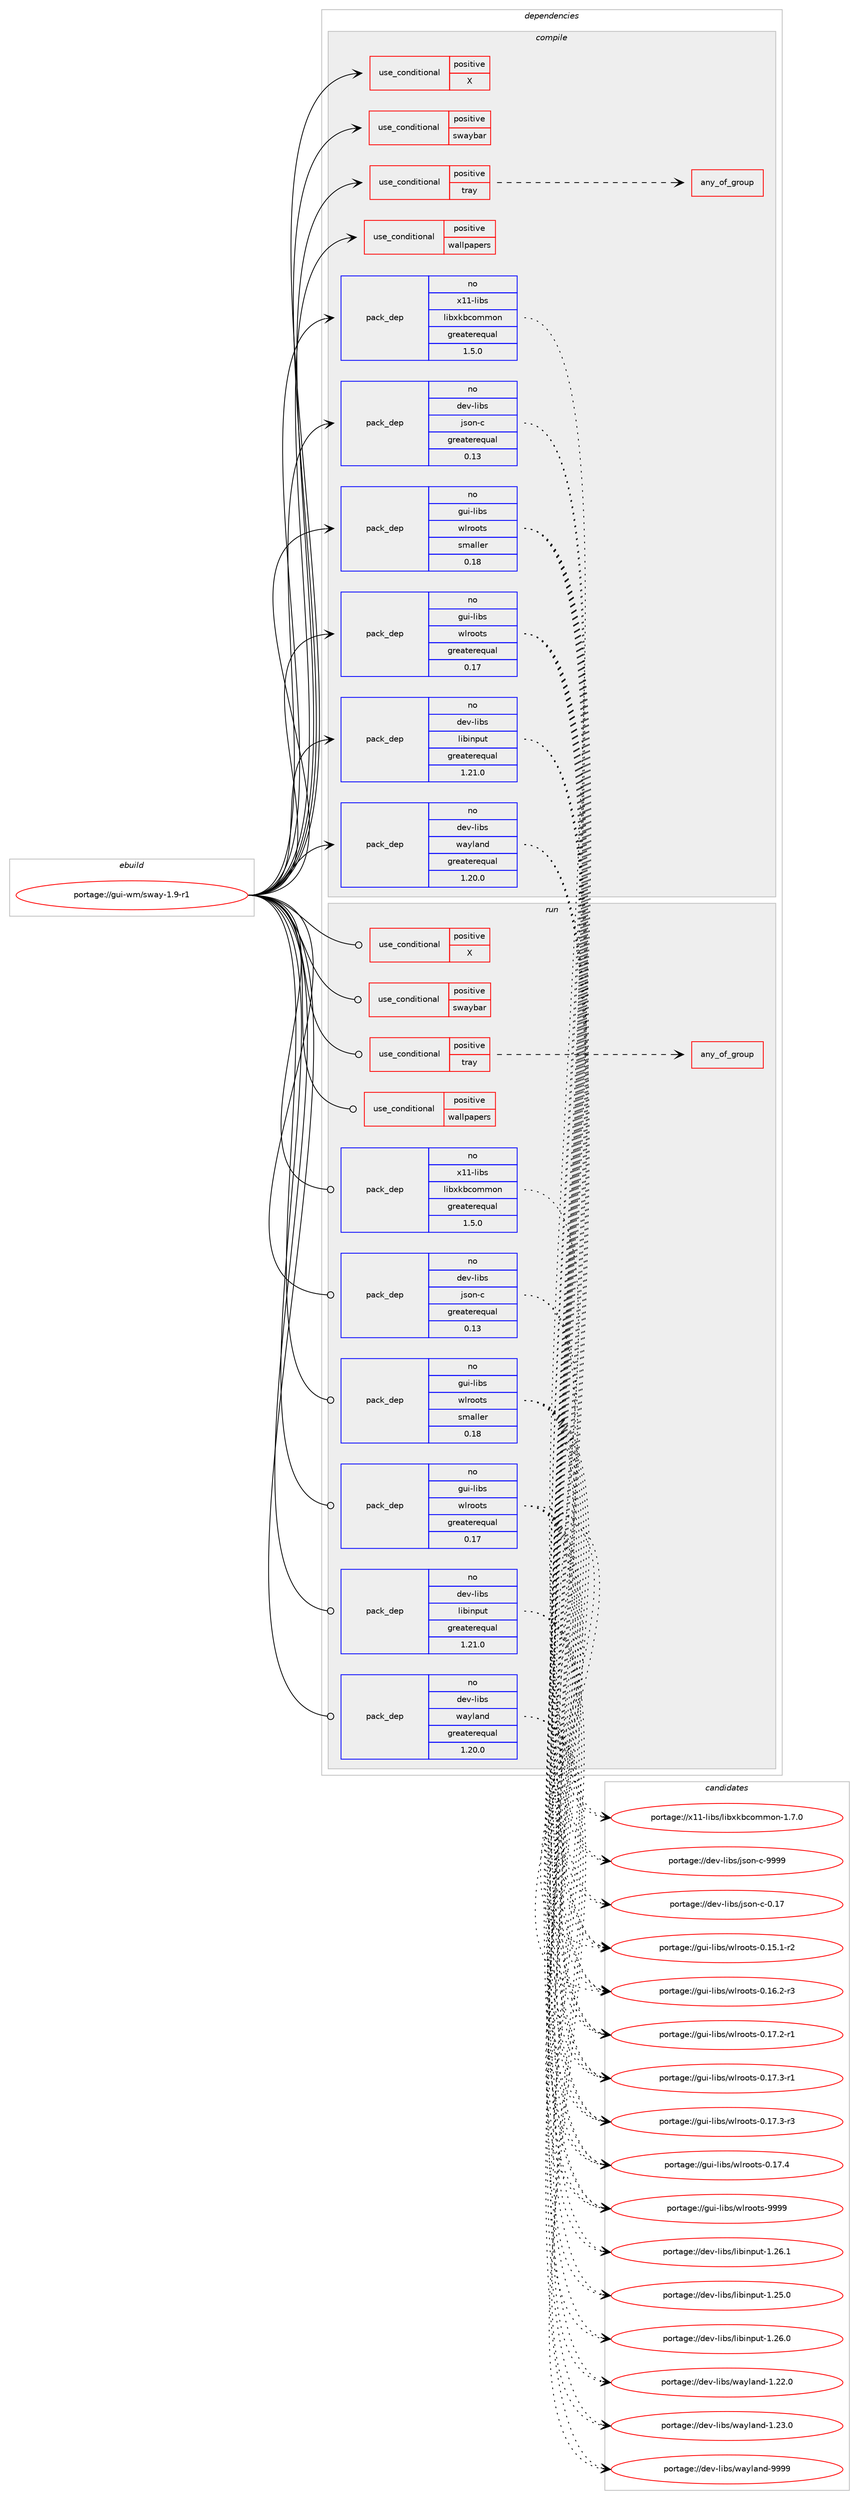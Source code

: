 digraph prolog {

# *************
# Graph options
# *************

newrank=true;
concentrate=true;
compound=true;
graph [rankdir=LR,fontname=Helvetica,fontsize=10,ranksep=1.5];#, ranksep=2.5, nodesep=0.2];
edge  [arrowhead=vee];
node  [fontname=Helvetica,fontsize=10];

# **********
# The ebuild
# **********

subgraph cluster_leftcol {
color=gray;
rank=same;
label=<<i>ebuild</i>>;
id [label="portage://gui-wm/sway-1.9-r1", color=red, width=4, href="../gui-wm/sway-1.9-r1.svg"];
}

# ****************
# The dependencies
# ****************

subgraph cluster_midcol {
color=gray;
label=<<i>dependencies</i>>;
subgraph cluster_compile {
fillcolor="#eeeeee";
style=filled;
label=<<i>compile</i>>;
subgraph cond65216 {
dependency122045 [label=<<TABLE BORDER="0" CELLBORDER="1" CELLSPACING="0" CELLPADDING="4"><TR><TD ROWSPAN="3" CELLPADDING="10">use_conditional</TD></TR><TR><TD>positive</TD></TR><TR><TD>X</TD></TR></TABLE>>, shape=none, color=red];
# *** BEGIN UNKNOWN DEPENDENCY TYPE (TODO) ***
# dependency122045 -> package_dependency(portage://gui-wm/sway-1.9-r1,install,no,x11-libs,libxcb,none,[,,],[slot(0),equal],[])
# *** END UNKNOWN DEPENDENCY TYPE (TODO) ***

# *** BEGIN UNKNOWN DEPENDENCY TYPE (TODO) ***
# dependency122045 -> package_dependency(portage://gui-wm/sway-1.9-r1,install,no,x11-libs,xcb-util-wm,none,[,,],[],[])
# *** END UNKNOWN DEPENDENCY TYPE (TODO) ***

}
id:e -> dependency122045:w [weight=20,style="solid",arrowhead="vee"];
subgraph cond65217 {
dependency122046 [label=<<TABLE BORDER="0" CELLBORDER="1" CELLSPACING="0" CELLPADDING="4"><TR><TD ROWSPAN="3" CELLPADDING="10">use_conditional</TD></TR><TR><TD>positive</TD></TR><TR><TD>swaybar</TD></TR></TABLE>>, shape=none, color=red];
# *** BEGIN UNKNOWN DEPENDENCY TYPE (TODO) ***
# dependency122046 -> package_dependency(portage://gui-wm/sway-1.9-r1,install,no,x11-libs,gdk-pixbuf,none,[,,],[slot(2)],[])
# *** END UNKNOWN DEPENDENCY TYPE (TODO) ***

}
id:e -> dependency122046:w [weight=20,style="solid",arrowhead="vee"];
subgraph cond65218 {
dependency122047 [label=<<TABLE BORDER="0" CELLBORDER="1" CELLSPACING="0" CELLPADDING="4"><TR><TD ROWSPAN="3" CELLPADDING="10">use_conditional</TD></TR><TR><TD>positive</TD></TR><TR><TD>tray</TD></TR></TABLE>>, shape=none, color=red];
subgraph any1438 {
dependency122048 [label=<<TABLE BORDER="0" CELLBORDER="1" CELLSPACING="0" CELLPADDING="4"><TR><TD CELLPADDING="10">any_of_group</TD></TR></TABLE>>, shape=none, color=red];# *** BEGIN UNKNOWN DEPENDENCY TYPE (TODO) ***
# dependency122048 -> package_dependency(portage://gui-wm/sway-1.9-r1,install,no,sys-apps,systemd,none,[,,],[],[])
# *** END UNKNOWN DEPENDENCY TYPE (TODO) ***

# *** BEGIN UNKNOWN DEPENDENCY TYPE (TODO) ***
# dependency122048 -> package_dependency(portage://gui-wm/sway-1.9-r1,install,no,sys-auth,elogind,none,[,,],[],[])
# *** END UNKNOWN DEPENDENCY TYPE (TODO) ***

# *** BEGIN UNKNOWN DEPENDENCY TYPE (TODO) ***
# dependency122048 -> package_dependency(portage://gui-wm/sway-1.9-r1,install,no,sys-libs,basu,none,[,,],[],[])
# *** END UNKNOWN DEPENDENCY TYPE (TODO) ***

}
dependency122047:e -> dependency122048:w [weight=20,style="dashed",arrowhead="vee"];
}
id:e -> dependency122047:w [weight=20,style="solid",arrowhead="vee"];
subgraph cond65219 {
dependency122049 [label=<<TABLE BORDER="0" CELLBORDER="1" CELLSPACING="0" CELLPADDING="4"><TR><TD ROWSPAN="3" CELLPADDING="10">use_conditional</TD></TR><TR><TD>positive</TD></TR><TR><TD>wallpapers</TD></TR></TABLE>>, shape=none, color=red];
# *** BEGIN UNKNOWN DEPENDENCY TYPE (TODO) ***
# dependency122049 -> package_dependency(portage://gui-wm/sway-1.9-r1,install,no,gui-apps,swaybg,none,[,,],[],[use(enable(gdk-pixbuf),positive)])
# *** END UNKNOWN DEPENDENCY TYPE (TODO) ***

}
id:e -> dependency122049:w [weight=20,style="solid",arrowhead="vee"];
subgraph pack55239 {
dependency122050 [label=<<TABLE BORDER="0" CELLBORDER="1" CELLSPACING="0" CELLPADDING="4" WIDTH="220"><TR><TD ROWSPAN="6" CELLPADDING="30">pack_dep</TD></TR><TR><TD WIDTH="110">no</TD></TR><TR><TD>dev-libs</TD></TR><TR><TD>json-c</TD></TR><TR><TD>greaterequal</TD></TR><TR><TD>0.13</TD></TR></TABLE>>, shape=none, color=blue];
}
id:e -> dependency122050:w [weight=20,style="solid",arrowhead="vee"];
subgraph pack55240 {
dependency122051 [label=<<TABLE BORDER="0" CELLBORDER="1" CELLSPACING="0" CELLPADDING="4" WIDTH="220"><TR><TD ROWSPAN="6" CELLPADDING="30">pack_dep</TD></TR><TR><TD WIDTH="110">no</TD></TR><TR><TD>dev-libs</TD></TR><TR><TD>libinput</TD></TR><TR><TD>greaterequal</TD></TR><TR><TD>1.21.0</TD></TR></TABLE>>, shape=none, color=blue];
}
id:e -> dependency122051:w [weight=20,style="solid",arrowhead="vee"];
# *** BEGIN UNKNOWN DEPENDENCY TYPE (TODO) ***
# id -> package_dependency(portage://gui-wm/sway-1.9-r1,install,no,dev-libs,libpcre2,none,[,,],[],[])
# *** END UNKNOWN DEPENDENCY TYPE (TODO) ***

subgraph pack55241 {
dependency122052 [label=<<TABLE BORDER="0" CELLBORDER="1" CELLSPACING="0" CELLPADDING="4" WIDTH="220"><TR><TD ROWSPAN="6" CELLPADDING="30">pack_dep</TD></TR><TR><TD WIDTH="110">no</TD></TR><TR><TD>dev-libs</TD></TR><TR><TD>wayland</TD></TR><TR><TD>greaterequal</TD></TR><TR><TD>1.20.0</TD></TR></TABLE>>, shape=none, color=blue];
}
id:e -> dependency122052:w [weight=20,style="solid",arrowhead="vee"];
subgraph pack55242 {
dependency122053 [label=<<TABLE BORDER="0" CELLBORDER="1" CELLSPACING="0" CELLPADDING="4" WIDTH="220"><TR><TD ROWSPAN="6" CELLPADDING="30">pack_dep</TD></TR><TR><TD WIDTH="110">no</TD></TR><TR><TD>gui-libs</TD></TR><TR><TD>wlroots</TD></TR><TR><TD>greaterequal</TD></TR><TR><TD>0.17</TD></TR></TABLE>>, shape=none, color=blue];
}
id:e -> dependency122053:w [weight=20,style="solid",arrowhead="vee"];
subgraph pack55243 {
dependency122054 [label=<<TABLE BORDER="0" CELLBORDER="1" CELLSPACING="0" CELLPADDING="4" WIDTH="220"><TR><TD ROWSPAN="6" CELLPADDING="30">pack_dep</TD></TR><TR><TD WIDTH="110">no</TD></TR><TR><TD>gui-libs</TD></TR><TR><TD>wlroots</TD></TR><TR><TD>smaller</TD></TR><TR><TD>0.18</TD></TR></TABLE>>, shape=none, color=blue];
}
id:e -> dependency122054:w [weight=20,style="solid",arrowhead="vee"];
# *** BEGIN UNKNOWN DEPENDENCY TYPE (TODO) ***
# id -> package_dependency(portage://gui-wm/sway-1.9-r1,install,no,media-libs,libglvnd,none,[,,],[],[])
# *** END UNKNOWN DEPENDENCY TYPE (TODO) ***

# *** BEGIN UNKNOWN DEPENDENCY TYPE (TODO) ***
# id -> package_dependency(portage://gui-wm/sway-1.9-r1,install,no,sys-auth,seatd,none,[,,],any_same_slot,[])
# *** END UNKNOWN DEPENDENCY TYPE (TODO) ***

# *** BEGIN UNKNOWN DEPENDENCY TYPE (TODO) ***
# id -> package_dependency(portage://gui-wm/sway-1.9-r1,install,no,virtual,libudev,none,[,,],[],[])
# *** END UNKNOWN DEPENDENCY TYPE (TODO) ***

# *** BEGIN UNKNOWN DEPENDENCY TYPE (TODO) ***
# id -> package_dependency(portage://gui-wm/sway-1.9-r1,install,no,x11-libs,cairo,none,[,,],[],[])
# *** END UNKNOWN DEPENDENCY TYPE (TODO) ***

subgraph pack55244 {
dependency122055 [label=<<TABLE BORDER="0" CELLBORDER="1" CELLSPACING="0" CELLPADDING="4" WIDTH="220"><TR><TD ROWSPAN="6" CELLPADDING="30">pack_dep</TD></TR><TR><TD WIDTH="110">no</TD></TR><TR><TD>x11-libs</TD></TR><TR><TD>libxkbcommon</TD></TR><TR><TD>greaterequal</TD></TR><TR><TD>1.5.0</TD></TR></TABLE>>, shape=none, color=blue];
}
id:e -> dependency122055:w [weight=20,style="solid",arrowhead="vee"];
# *** BEGIN UNKNOWN DEPENDENCY TYPE (TODO) ***
# id -> package_dependency(portage://gui-wm/sway-1.9-r1,install,no,x11-libs,pango,none,[,,],[],[])
# *** END UNKNOWN DEPENDENCY TYPE (TODO) ***

# *** BEGIN UNKNOWN DEPENDENCY TYPE (TODO) ***
# id -> package_dependency(portage://gui-wm/sway-1.9-r1,install,no,x11-libs,pixman,none,[,,],[],[])
# *** END UNKNOWN DEPENDENCY TYPE (TODO) ***

}
subgraph cluster_compileandrun {
fillcolor="#eeeeee";
style=filled;
label=<<i>compile and run</i>>;
}
subgraph cluster_run {
fillcolor="#eeeeee";
style=filled;
label=<<i>run</i>>;
subgraph cond65220 {
dependency122056 [label=<<TABLE BORDER="0" CELLBORDER="1" CELLSPACING="0" CELLPADDING="4"><TR><TD ROWSPAN="3" CELLPADDING="10">use_conditional</TD></TR><TR><TD>positive</TD></TR><TR><TD>X</TD></TR></TABLE>>, shape=none, color=red];
# *** BEGIN UNKNOWN DEPENDENCY TYPE (TODO) ***
# dependency122056 -> package_dependency(portage://gui-wm/sway-1.9-r1,run,no,x11-libs,libxcb,none,[,,],[slot(0),equal],[])
# *** END UNKNOWN DEPENDENCY TYPE (TODO) ***

# *** BEGIN UNKNOWN DEPENDENCY TYPE (TODO) ***
# dependency122056 -> package_dependency(portage://gui-wm/sway-1.9-r1,run,no,x11-libs,xcb-util-wm,none,[,,],[],[])
# *** END UNKNOWN DEPENDENCY TYPE (TODO) ***

}
id:e -> dependency122056:w [weight=20,style="solid",arrowhead="odot"];
subgraph cond65221 {
dependency122057 [label=<<TABLE BORDER="0" CELLBORDER="1" CELLSPACING="0" CELLPADDING="4"><TR><TD ROWSPAN="3" CELLPADDING="10">use_conditional</TD></TR><TR><TD>positive</TD></TR><TR><TD>swaybar</TD></TR></TABLE>>, shape=none, color=red];
# *** BEGIN UNKNOWN DEPENDENCY TYPE (TODO) ***
# dependency122057 -> package_dependency(portage://gui-wm/sway-1.9-r1,run,no,x11-libs,gdk-pixbuf,none,[,,],[slot(2)],[])
# *** END UNKNOWN DEPENDENCY TYPE (TODO) ***

}
id:e -> dependency122057:w [weight=20,style="solid",arrowhead="odot"];
subgraph cond65222 {
dependency122058 [label=<<TABLE BORDER="0" CELLBORDER="1" CELLSPACING="0" CELLPADDING="4"><TR><TD ROWSPAN="3" CELLPADDING="10">use_conditional</TD></TR><TR><TD>positive</TD></TR><TR><TD>tray</TD></TR></TABLE>>, shape=none, color=red];
subgraph any1439 {
dependency122059 [label=<<TABLE BORDER="0" CELLBORDER="1" CELLSPACING="0" CELLPADDING="4"><TR><TD CELLPADDING="10">any_of_group</TD></TR></TABLE>>, shape=none, color=red];# *** BEGIN UNKNOWN DEPENDENCY TYPE (TODO) ***
# dependency122059 -> package_dependency(portage://gui-wm/sway-1.9-r1,run,no,sys-apps,systemd,none,[,,],[],[])
# *** END UNKNOWN DEPENDENCY TYPE (TODO) ***

# *** BEGIN UNKNOWN DEPENDENCY TYPE (TODO) ***
# dependency122059 -> package_dependency(portage://gui-wm/sway-1.9-r1,run,no,sys-auth,elogind,none,[,,],[],[])
# *** END UNKNOWN DEPENDENCY TYPE (TODO) ***

# *** BEGIN UNKNOWN DEPENDENCY TYPE (TODO) ***
# dependency122059 -> package_dependency(portage://gui-wm/sway-1.9-r1,run,no,sys-libs,basu,none,[,,],[],[])
# *** END UNKNOWN DEPENDENCY TYPE (TODO) ***

}
dependency122058:e -> dependency122059:w [weight=20,style="dashed",arrowhead="vee"];
}
id:e -> dependency122058:w [weight=20,style="solid",arrowhead="odot"];
subgraph cond65223 {
dependency122060 [label=<<TABLE BORDER="0" CELLBORDER="1" CELLSPACING="0" CELLPADDING="4"><TR><TD ROWSPAN="3" CELLPADDING="10">use_conditional</TD></TR><TR><TD>positive</TD></TR><TR><TD>wallpapers</TD></TR></TABLE>>, shape=none, color=red];
# *** BEGIN UNKNOWN DEPENDENCY TYPE (TODO) ***
# dependency122060 -> package_dependency(portage://gui-wm/sway-1.9-r1,run,no,gui-apps,swaybg,none,[,,],[],[use(enable(gdk-pixbuf),positive)])
# *** END UNKNOWN DEPENDENCY TYPE (TODO) ***

}
id:e -> dependency122060:w [weight=20,style="solid",arrowhead="odot"];
subgraph pack55245 {
dependency122061 [label=<<TABLE BORDER="0" CELLBORDER="1" CELLSPACING="0" CELLPADDING="4" WIDTH="220"><TR><TD ROWSPAN="6" CELLPADDING="30">pack_dep</TD></TR><TR><TD WIDTH="110">no</TD></TR><TR><TD>dev-libs</TD></TR><TR><TD>json-c</TD></TR><TR><TD>greaterequal</TD></TR><TR><TD>0.13</TD></TR></TABLE>>, shape=none, color=blue];
}
id:e -> dependency122061:w [weight=20,style="solid",arrowhead="odot"];
subgraph pack55246 {
dependency122062 [label=<<TABLE BORDER="0" CELLBORDER="1" CELLSPACING="0" CELLPADDING="4" WIDTH="220"><TR><TD ROWSPAN="6" CELLPADDING="30">pack_dep</TD></TR><TR><TD WIDTH="110">no</TD></TR><TR><TD>dev-libs</TD></TR><TR><TD>libinput</TD></TR><TR><TD>greaterequal</TD></TR><TR><TD>1.21.0</TD></TR></TABLE>>, shape=none, color=blue];
}
id:e -> dependency122062:w [weight=20,style="solid",arrowhead="odot"];
# *** BEGIN UNKNOWN DEPENDENCY TYPE (TODO) ***
# id -> package_dependency(portage://gui-wm/sway-1.9-r1,run,no,dev-libs,libpcre2,none,[,,],[],[])
# *** END UNKNOWN DEPENDENCY TYPE (TODO) ***

subgraph pack55247 {
dependency122063 [label=<<TABLE BORDER="0" CELLBORDER="1" CELLSPACING="0" CELLPADDING="4" WIDTH="220"><TR><TD ROWSPAN="6" CELLPADDING="30">pack_dep</TD></TR><TR><TD WIDTH="110">no</TD></TR><TR><TD>dev-libs</TD></TR><TR><TD>wayland</TD></TR><TR><TD>greaterequal</TD></TR><TR><TD>1.20.0</TD></TR></TABLE>>, shape=none, color=blue];
}
id:e -> dependency122063:w [weight=20,style="solid",arrowhead="odot"];
subgraph pack55248 {
dependency122064 [label=<<TABLE BORDER="0" CELLBORDER="1" CELLSPACING="0" CELLPADDING="4" WIDTH="220"><TR><TD ROWSPAN="6" CELLPADDING="30">pack_dep</TD></TR><TR><TD WIDTH="110">no</TD></TR><TR><TD>gui-libs</TD></TR><TR><TD>wlroots</TD></TR><TR><TD>greaterequal</TD></TR><TR><TD>0.17</TD></TR></TABLE>>, shape=none, color=blue];
}
id:e -> dependency122064:w [weight=20,style="solid",arrowhead="odot"];
subgraph pack55249 {
dependency122065 [label=<<TABLE BORDER="0" CELLBORDER="1" CELLSPACING="0" CELLPADDING="4" WIDTH="220"><TR><TD ROWSPAN="6" CELLPADDING="30">pack_dep</TD></TR><TR><TD WIDTH="110">no</TD></TR><TR><TD>gui-libs</TD></TR><TR><TD>wlroots</TD></TR><TR><TD>smaller</TD></TR><TR><TD>0.18</TD></TR></TABLE>>, shape=none, color=blue];
}
id:e -> dependency122065:w [weight=20,style="solid",arrowhead="odot"];
# *** BEGIN UNKNOWN DEPENDENCY TYPE (TODO) ***
# id -> package_dependency(portage://gui-wm/sway-1.9-r1,run,no,media-libs,libglvnd,none,[,,],[],[])
# *** END UNKNOWN DEPENDENCY TYPE (TODO) ***

# *** BEGIN UNKNOWN DEPENDENCY TYPE (TODO) ***
# id -> package_dependency(portage://gui-wm/sway-1.9-r1,run,no,sys-auth,seatd,none,[,,],any_same_slot,[])
# *** END UNKNOWN DEPENDENCY TYPE (TODO) ***

# *** BEGIN UNKNOWN DEPENDENCY TYPE (TODO) ***
# id -> package_dependency(portage://gui-wm/sway-1.9-r1,run,no,virtual,libudev,none,[,,],[],[])
# *** END UNKNOWN DEPENDENCY TYPE (TODO) ***

# *** BEGIN UNKNOWN DEPENDENCY TYPE (TODO) ***
# id -> package_dependency(portage://gui-wm/sway-1.9-r1,run,no,x11-libs,cairo,none,[,,],[],[])
# *** END UNKNOWN DEPENDENCY TYPE (TODO) ***

subgraph pack55250 {
dependency122066 [label=<<TABLE BORDER="0" CELLBORDER="1" CELLSPACING="0" CELLPADDING="4" WIDTH="220"><TR><TD ROWSPAN="6" CELLPADDING="30">pack_dep</TD></TR><TR><TD WIDTH="110">no</TD></TR><TR><TD>x11-libs</TD></TR><TR><TD>libxkbcommon</TD></TR><TR><TD>greaterequal</TD></TR><TR><TD>1.5.0</TD></TR></TABLE>>, shape=none, color=blue];
}
id:e -> dependency122066:w [weight=20,style="solid",arrowhead="odot"];
# *** BEGIN UNKNOWN DEPENDENCY TYPE (TODO) ***
# id -> package_dependency(portage://gui-wm/sway-1.9-r1,run,no,x11-libs,pango,none,[,,],[],[])
# *** END UNKNOWN DEPENDENCY TYPE (TODO) ***

# *** BEGIN UNKNOWN DEPENDENCY TYPE (TODO) ***
# id -> package_dependency(portage://gui-wm/sway-1.9-r1,run,no,x11-libs,pixman,none,[,,],[],[])
# *** END UNKNOWN DEPENDENCY TYPE (TODO) ***

# *** BEGIN UNKNOWN DEPENDENCY TYPE (TODO) ***
# id -> package_dependency(portage://gui-wm/sway-1.9-r1,run,no,x11-misc,xkeyboard-config,none,[,,],[],[])
# *** END UNKNOWN DEPENDENCY TYPE (TODO) ***

}
}

# **************
# The candidates
# **************

subgraph cluster_choices {
rank=same;
color=gray;
label=<<i>candidates</i>>;

subgraph choice55239 {
color=black;
nodesep=1;
choice10010111845108105981154710611511111045994548464955 [label="portage://dev-libs/json-c-0.17", color=red, width=4,href="../dev-libs/json-c-0.17.svg"];
choice10010111845108105981154710611511111045994557575757 [label="portage://dev-libs/json-c-9999", color=red, width=4,href="../dev-libs/json-c-9999.svg"];
dependency122050:e -> choice10010111845108105981154710611511111045994548464955:w [style=dotted,weight="100"];
dependency122050:e -> choice10010111845108105981154710611511111045994557575757:w [style=dotted,weight="100"];
}
subgraph choice55240 {
color=black;
nodesep=1;
choice1001011184510810598115471081059810511011211711645494650534648 [label="portage://dev-libs/libinput-1.25.0", color=red, width=4,href="../dev-libs/libinput-1.25.0.svg"];
choice1001011184510810598115471081059810511011211711645494650544648 [label="portage://dev-libs/libinput-1.26.0", color=red, width=4,href="../dev-libs/libinput-1.26.0.svg"];
choice1001011184510810598115471081059810511011211711645494650544649 [label="portage://dev-libs/libinput-1.26.1", color=red, width=4,href="../dev-libs/libinput-1.26.1.svg"];
dependency122051:e -> choice1001011184510810598115471081059810511011211711645494650534648:w [style=dotted,weight="100"];
dependency122051:e -> choice1001011184510810598115471081059810511011211711645494650544648:w [style=dotted,weight="100"];
dependency122051:e -> choice1001011184510810598115471081059810511011211711645494650544649:w [style=dotted,weight="100"];
}
subgraph choice55241 {
color=black;
nodesep=1;
choice100101118451081059811547119971211089711010045494650504648 [label="portage://dev-libs/wayland-1.22.0", color=red, width=4,href="../dev-libs/wayland-1.22.0.svg"];
choice100101118451081059811547119971211089711010045494650514648 [label="portage://dev-libs/wayland-1.23.0", color=red, width=4,href="../dev-libs/wayland-1.23.0.svg"];
choice10010111845108105981154711997121108971101004557575757 [label="portage://dev-libs/wayland-9999", color=red, width=4,href="../dev-libs/wayland-9999.svg"];
dependency122052:e -> choice100101118451081059811547119971211089711010045494650504648:w [style=dotted,weight="100"];
dependency122052:e -> choice100101118451081059811547119971211089711010045494650514648:w [style=dotted,weight="100"];
dependency122052:e -> choice10010111845108105981154711997121108971101004557575757:w [style=dotted,weight="100"];
}
subgraph choice55242 {
color=black;
nodesep=1;
choice103117105451081059811547119108114111111116115454846495346494511450 [label="portage://gui-libs/wlroots-0.15.1-r2", color=red, width=4,href="../gui-libs/wlroots-0.15.1-r2.svg"];
choice103117105451081059811547119108114111111116115454846495446504511451 [label="portage://gui-libs/wlroots-0.16.2-r3", color=red, width=4,href="../gui-libs/wlroots-0.16.2-r3.svg"];
choice103117105451081059811547119108114111111116115454846495546504511449 [label="portage://gui-libs/wlroots-0.17.2-r1", color=red, width=4,href="../gui-libs/wlroots-0.17.2-r1.svg"];
choice103117105451081059811547119108114111111116115454846495546514511449 [label="portage://gui-libs/wlroots-0.17.3-r1", color=red, width=4,href="../gui-libs/wlroots-0.17.3-r1.svg"];
choice103117105451081059811547119108114111111116115454846495546514511451 [label="portage://gui-libs/wlroots-0.17.3-r3", color=red, width=4,href="../gui-libs/wlroots-0.17.3-r3.svg"];
choice10311710545108105981154711910811411111111611545484649554652 [label="portage://gui-libs/wlroots-0.17.4", color=red, width=4,href="../gui-libs/wlroots-0.17.4.svg"];
choice1031171054510810598115471191081141111111161154557575757 [label="portage://gui-libs/wlroots-9999", color=red, width=4,href="../gui-libs/wlroots-9999.svg"];
dependency122053:e -> choice103117105451081059811547119108114111111116115454846495346494511450:w [style=dotted,weight="100"];
dependency122053:e -> choice103117105451081059811547119108114111111116115454846495446504511451:w [style=dotted,weight="100"];
dependency122053:e -> choice103117105451081059811547119108114111111116115454846495546504511449:w [style=dotted,weight="100"];
dependency122053:e -> choice103117105451081059811547119108114111111116115454846495546514511449:w [style=dotted,weight="100"];
dependency122053:e -> choice103117105451081059811547119108114111111116115454846495546514511451:w [style=dotted,weight="100"];
dependency122053:e -> choice10311710545108105981154711910811411111111611545484649554652:w [style=dotted,weight="100"];
dependency122053:e -> choice1031171054510810598115471191081141111111161154557575757:w [style=dotted,weight="100"];
}
subgraph choice55243 {
color=black;
nodesep=1;
choice103117105451081059811547119108114111111116115454846495346494511450 [label="portage://gui-libs/wlroots-0.15.1-r2", color=red, width=4,href="../gui-libs/wlroots-0.15.1-r2.svg"];
choice103117105451081059811547119108114111111116115454846495446504511451 [label="portage://gui-libs/wlroots-0.16.2-r3", color=red, width=4,href="../gui-libs/wlroots-0.16.2-r3.svg"];
choice103117105451081059811547119108114111111116115454846495546504511449 [label="portage://gui-libs/wlroots-0.17.2-r1", color=red, width=4,href="../gui-libs/wlroots-0.17.2-r1.svg"];
choice103117105451081059811547119108114111111116115454846495546514511449 [label="portage://gui-libs/wlroots-0.17.3-r1", color=red, width=4,href="../gui-libs/wlroots-0.17.3-r1.svg"];
choice103117105451081059811547119108114111111116115454846495546514511451 [label="portage://gui-libs/wlroots-0.17.3-r3", color=red, width=4,href="../gui-libs/wlroots-0.17.3-r3.svg"];
choice10311710545108105981154711910811411111111611545484649554652 [label="portage://gui-libs/wlroots-0.17.4", color=red, width=4,href="../gui-libs/wlroots-0.17.4.svg"];
choice1031171054510810598115471191081141111111161154557575757 [label="portage://gui-libs/wlroots-9999", color=red, width=4,href="../gui-libs/wlroots-9999.svg"];
dependency122054:e -> choice103117105451081059811547119108114111111116115454846495346494511450:w [style=dotted,weight="100"];
dependency122054:e -> choice103117105451081059811547119108114111111116115454846495446504511451:w [style=dotted,weight="100"];
dependency122054:e -> choice103117105451081059811547119108114111111116115454846495546504511449:w [style=dotted,weight="100"];
dependency122054:e -> choice103117105451081059811547119108114111111116115454846495546514511449:w [style=dotted,weight="100"];
dependency122054:e -> choice103117105451081059811547119108114111111116115454846495546514511451:w [style=dotted,weight="100"];
dependency122054:e -> choice10311710545108105981154711910811411111111611545484649554652:w [style=dotted,weight="100"];
dependency122054:e -> choice1031171054510810598115471191081141111111161154557575757:w [style=dotted,weight="100"];
}
subgraph choice55244 {
color=black;
nodesep=1;
choice1204949451081059811547108105981201079899111109109111110454946554648 [label="portage://x11-libs/libxkbcommon-1.7.0", color=red, width=4,href="../x11-libs/libxkbcommon-1.7.0.svg"];
dependency122055:e -> choice1204949451081059811547108105981201079899111109109111110454946554648:w [style=dotted,weight="100"];
}
subgraph choice55245 {
color=black;
nodesep=1;
choice10010111845108105981154710611511111045994548464955 [label="portage://dev-libs/json-c-0.17", color=red, width=4,href="../dev-libs/json-c-0.17.svg"];
choice10010111845108105981154710611511111045994557575757 [label="portage://dev-libs/json-c-9999", color=red, width=4,href="../dev-libs/json-c-9999.svg"];
dependency122061:e -> choice10010111845108105981154710611511111045994548464955:w [style=dotted,weight="100"];
dependency122061:e -> choice10010111845108105981154710611511111045994557575757:w [style=dotted,weight="100"];
}
subgraph choice55246 {
color=black;
nodesep=1;
choice1001011184510810598115471081059810511011211711645494650534648 [label="portage://dev-libs/libinput-1.25.0", color=red, width=4,href="../dev-libs/libinput-1.25.0.svg"];
choice1001011184510810598115471081059810511011211711645494650544648 [label="portage://dev-libs/libinput-1.26.0", color=red, width=4,href="../dev-libs/libinput-1.26.0.svg"];
choice1001011184510810598115471081059810511011211711645494650544649 [label="portage://dev-libs/libinput-1.26.1", color=red, width=4,href="../dev-libs/libinput-1.26.1.svg"];
dependency122062:e -> choice1001011184510810598115471081059810511011211711645494650534648:w [style=dotted,weight="100"];
dependency122062:e -> choice1001011184510810598115471081059810511011211711645494650544648:w [style=dotted,weight="100"];
dependency122062:e -> choice1001011184510810598115471081059810511011211711645494650544649:w [style=dotted,weight="100"];
}
subgraph choice55247 {
color=black;
nodesep=1;
choice100101118451081059811547119971211089711010045494650504648 [label="portage://dev-libs/wayland-1.22.0", color=red, width=4,href="../dev-libs/wayland-1.22.0.svg"];
choice100101118451081059811547119971211089711010045494650514648 [label="portage://dev-libs/wayland-1.23.0", color=red, width=4,href="../dev-libs/wayland-1.23.0.svg"];
choice10010111845108105981154711997121108971101004557575757 [label="portage://dev-libs/wayland-9999", color=red, width=4,href="../dev-libs/wayland-9999.svg"];
dependency122063:e -> choice100101118451081059811547119971211089711010045494650504648:w [style=dotted,weight="100"];
dependency122063:e -> choice100101118451081059811547119971211089711010045494650514648:w [style=dotted,weight="100"];
dependency122063:e -> choice10010111845108105981154711997121108971101004557575757:w [style=dotted,weight="100"];
}
subgraph choice55248 {
color=black;
nodesep=1;
choice103117105451081059811547119108114111111116115454846495346494511450 [label="portage://gui-libs/wlroots-0.15.1-r2", color=red, width=4,href="../gui-libs/wlroots-0.15.1-r2.svg"];
choice103117105451081059811547119108114111111116115454846495446504511451 [label="portage://gui-libs/wlroots-0.16.2-r3", color=red, width=4,href="../gui-libs/wlroots-0.16.2-r3.svg"];
choice103117105451081059811547119108114111111116115454846495546504511449 [label="portage://gui-libs/wlroots-0.17.2-r1", color=red, width=4,href="../gui-libs/wlroots-0.17.2-r1.svg"];
choice103117105451081059811547119108114111111116115454846495546514511449 [label="portage://gui-libs/wlroots-0.17.3-r1", color=red, width=4,href="../gui-libs/wlroots-0.17.3-r1.svg"];
choice103117105451081059811547119108114111111116115454846495546514511451 [label="portage://gui-libs/wlroots-0.17.3-r3", color=red, width=4,href="../gui-libs/wlroots-0.17.3-r3.svg"];
choice10311710545108105981154711910811411111111611545484649554652 [label="portage://gui-libs/wlroots-0.17.4", color=red, width=4,href="../gui-libs/wlroots-0.17.4.svg"];
choice1031171054510810598115471191081141111111161154557575757 [label="portage://gui-libs/wlroots-9999", color=red, width=4,href="../gui-libs/wlroots-9999.svg"];
dependency122064:e -> choice103117105451081059811547119108114111111116115454846495346494511450:w [style=dotted,weight="100"];
dependency122064:e -> choice103117105451081059811547119108114111111116115454846495446504511451:w [style=dotted,weight="100"];
dependency122064:e -> choice103117105451081059811547119108114111111116115454846495546504511449:w [style=dotted,weight="100"];
dependency122064:e -> choice103117105451081059811547119108114111111116115454846495546514511449:w [style=dotted,weight="100"];
dependency122064:e -> choice103117105451081059811547119108114111111116115454846495546514511451:w [style=dotted,weight="100"];
dependency122064:e -> choice10311710545108105981154711910811411111111611545484649554652:w [style=dotted,weight="100"];
dependency122064:e -> choice1031171054510810598115471191081141111111161154557575757:w [style=dotted,weight="100"];
}
subgraph choice55249 {
color=black;
nodesep=1;
choice103117105451081059811547119108114111111116115454846495346494511450 [label="portage://gui-libs/wlroots-0.15.1-r2", color=red, width=4,href="../gui-libs/wlroots-0.15.1-r2.svg"];
choice103117105451081059811547119108114111111116115454846495446504511451 [label="portage://gui-libs/wlroots-0.16.2-r3", color=red, width=4,href="../gui-libs/wlroots-0.16.2-r3.svg"];
choice103117105451081059811547119108114111111116115454846495546504511449 [label="portage://gui-libs/wlroots-0.17.2-r1", color=red, width=4,href="../gui-libs/wlroots-0.17.2-r1.svg"];
choice103117105451081059811547119108114111111116115454846495546514511449 [label="portage://gui-libs/wlroots-0.17.3-r1", color=red, width=4,href="../gui-libs/wlroots-0.17.3-r1.svg"];
choice103117105451081059811547119108114111111116115454846495546514511451 [label="portage://gui-libs/wlroots-0.17.3-r3", color=red, width=4,href="../gui-libs/wlroots-0.17.3-r3.svg"];
choice10311710545108105981154711910811411111111611545484649554652 [label="portage://gui-libs/wlroots-0.17.4", color=red, width=4,href="../gui-libs/wlroots-0.17.4.svg"];
choice1031171054510810598115471191081141111111161154557575757 [label="portage://gui-libs/wlroots-9999", color=red, width=4,href="../gui-libs/wlroots-9999.svg"];
dependency122065:e -> choice103117105451081059811547119108114111111116115454846495346494511450:w [style=dotted,weight="100"];
dependency122065:e -> choice103117105451081059811547119108114111111116115454846495446504511451:w [style=dotted,weight="100"];
dependency122065:e -> choice103117105451081059811547119108114111111116115454846495546504511449:w [style=dotted,weight="100"];
dependency122065:e -> choice103117105451081059811547119108114111111116115454846495546514511449:w [style=dotted,weight="100"];
dependency122065:e -> choice103117105451081059811547119108114111111116115454846495546514511451:w [style=dotted,weight="100"];
dependency122065:e -> choice10311710545108105981154711910811411111111611545484649554652:w [style=dotted,weight="100"];
dependency122065:e -> choice1031171054510810598115471191081141111111161154557575757:w [style=dotted,weight="100"];
}
subgraph choice55250 {
color=black;
nodesep=1;
choice1204949451081059811547108105981201079899111109109111110454946554648 [label="portage://x11-libs/libxkbcommon-1.7.0", color=red, width=4,href="../x11-libs/libxkbcommon-1.7.0.svg"];
dependency122066:e -> choice1204949451081059811547108105981201079899111109109111110454946554648:w [style=dotted,weight="100"];
}
}

}
